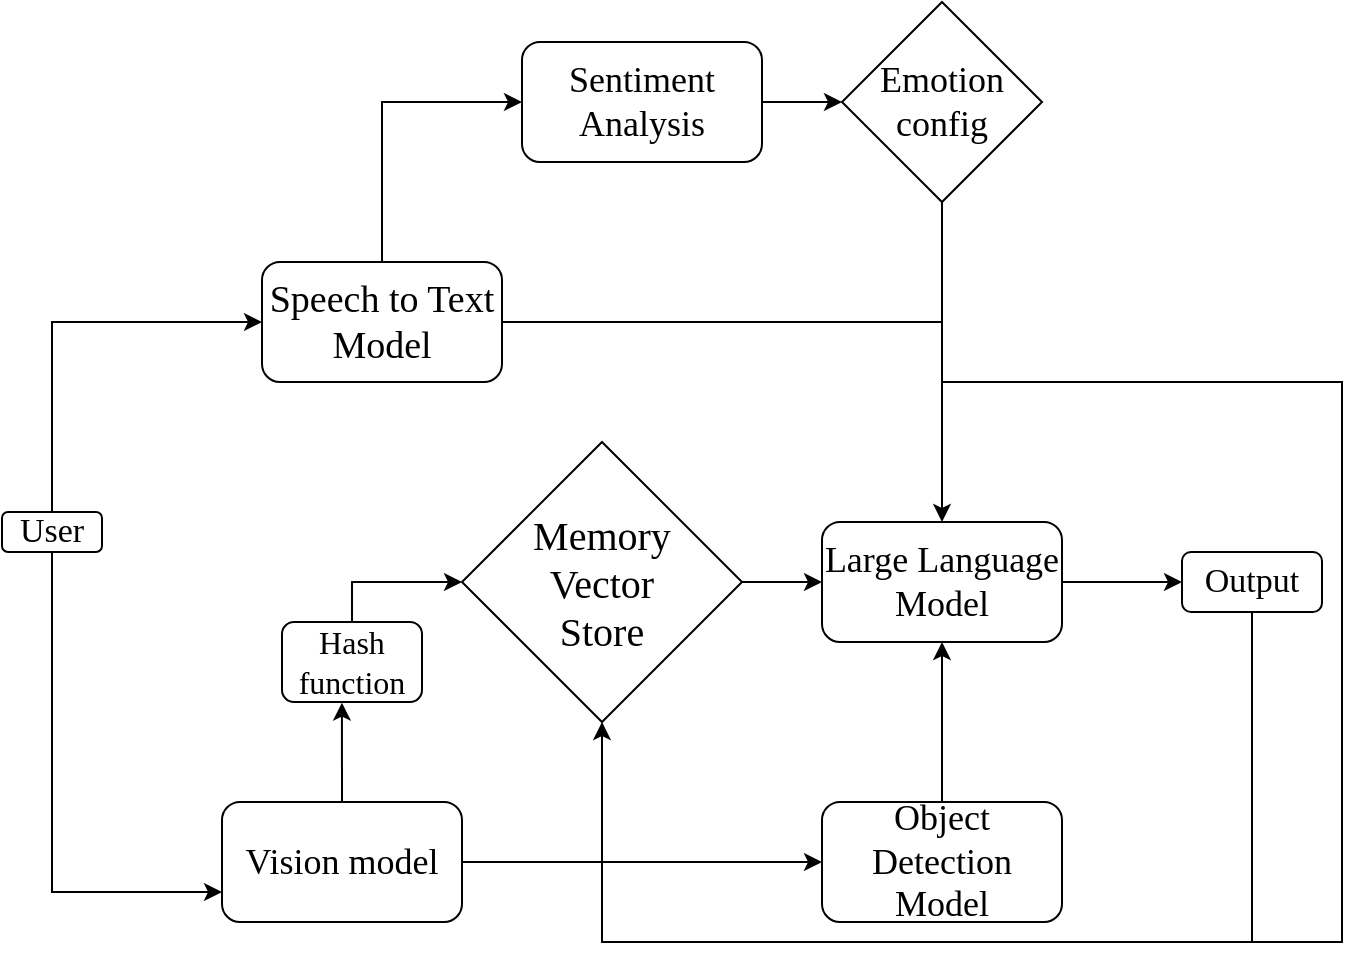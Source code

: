 <mxfile version="25.0.3">
  <diagram name="Page-1" id="UacGbrpcJHsGW4lxGQTE">
    <mxGraphModel dx="1195" dy="650" grid="1" gridSize="10" guides="1" tooltips="1" connect="1" arrows="1" fold="1" page="1" pageScale="1" pageWidth="850" pageHeight="1100" math="0" shadow="0">
      <root>
        <mxCell id="0" />
        <mxCell id="1" parent="0" />
        <mxCell id="1Y44kEw8fV0p1HAC0Q82-3" style="edgeStyle=orthogonalEdgeStyle;rounded=0;orthogonalLoop=1;jettySize=auto;html=1;exitX=0.5;exitY=0;exitDx=0;exitDy=0;entryX=0;entryY=0.5;entryDx=0;entryDy=0;" edge="1" parent="1" source="1Y44kEw8fV0p1HAC0Q82-1" target="1Y44kEw8fV0p1HAC0Q82-2">
          <mxGeometry relative="1" as="geometry" />
        </mxCell>
        <mxCell id="1Y44kEw8fV0p1HAC0Q82-16" style="edgeStyle=orthogonalEdgeStyle;rounded=0;orthogonalLoop=1;jettySize=auto;html=1;exitX=0.5;exitY=1;exitDx=0;exitDy=0;entryX=0;entryY=0.75;entryDx=0;entryDy=0;" edge="1" parent="1" source="1Y44kEw8fV0p1HAC0Q82-1" target="1Y44kEw8fV0p1HAC0Q82-15">
          <mxGeometry relative="1" as="geometry" />
        </mxCell>
        <mxCell id="1Y44kEw8fV0p1HAC0Q82-1" value="&lt;font style=&quot;font-size: 17px;&quot; face=&quot;Times New Roman&quot;&gt;User&lt;/font&gt;" style="rounded=1;whiteSpace=wrap;html=1;" vertex="1" parent="1">
          <mxGeometry x="90" y="345" width="50" height="20" as="geometry" />
        </mxCell>
        <mxCell id="1Y44kEw8fV0p1HAC0Q82-6" style="edgeStyle=orthogonalEdgeStyle;rounded=0;orthogonalLoop=1;jettySize=auto;html=1;exitX=0.5;exitY=0;exitDx=0;exitDy=0;entryX=0;entryY=0.5;entryDx=0;entryDy=0;" edge="1" parent="1" source="1Y44kEw8fV0p1HAC0Q82-2" target="1Y44kEw8fV0p1HAC0Q82-4">
          <mxGeometry relative="1" as="geometry" />
        </mxCell>
        <mxCell id="1Y44kEw8fV0p1HAC0Q82-12" style="edgeStyle=orthogonalEdgeStyle;rounded=0;orthogonalLoop=1;jettySize=auto;html=1;exitX=1;exitY=0.5;exitDx=0;exitDy=0;endArrow=none;endFill=0;" edge="1" parent="1" source="1Y44kEw8fV0p1HAC0Q82-2">
          <mxGeometry relative="1" as="geometry">
            <mxPoint x="560" y="250" as="targetPoint" />
          </mxGeometry>
        </mxCell>
        <mxCell id="1Y44kEw8fV0p1HAC0Q82-2" value="&lt;font style=&quot;font-size: 19px;&quot; face=&quot;Times New Roman&quot;&gt;Speech to Text Model&lt;br&gt;&lt;/font&gt;" style="rounded=1;whiteSpace=wrap;html=1;" vertex="1" parent="1">
          <mxGeometry x="220" y="220" width="120" height="60" as="geometry" />
        </mxCell>
        <mxCell id="1Y44kEw8fV0p1HAC0Q82-8" style="edgeStyle=orthogonalEdgeStyle;rounded=0;orthogonalLoop=1;jettySize=auto;html=1;exitX=1;exitY=0.5;exitDx=0;exitDy=0;" edge="1" parent="1" source="1Y44kEw8fV0p1HAC0Q82-4">
          <mxGeometry relative="1" as="geometry">
            <mxPoint x="510" y="140" as="targetPoint" />
          </mxGeometry>
        </mxCell>
        <mxCell id="1Y44kEw8fV0p1HAC0Q82-4" value="&lt;font style=&quot;font-size: 18px;&quot; face=&quot;Times New Roman&quot;&gt;Sentiment Analysis&lt;br&gt;&lt;/font&gt;" style="rounded=1;whiteSpace=wrap;html=1;" vertex="1" parent="1">
          <mxGeometry x="350" y="110" width="120" height="60" as="geometry" />
        </mxCell>
        <mxCell id="1Y44kEw8fV0p1HAC0Q82-13" style="edgeStyle=orthogonalEdgeStyle;rounded=0;orthogonalLoop=1;jettySize=auto;html=1;exitX=0.5;exitY=1;exitDx=0;exitDy=0;entryX=0.5;entryY=0;entryDx=0;entryDy=0;" edge="1" parent="1" source="1Y44kEw8fV0p1HAC0Q82-9" target="1Y44kEw8fV0p1HAC0Q82-10">
          <mxGeometry relative="1" as="geometry" />
        </mxCell>
        <mxCell id="1Y44kEw8fV0p1HAC0Q82-9" value="&lt;font style=&quot;font-size: 18px;&quot; face=&quot;Times New Roman&quot;&gt;Emotion config&lt;/font&gt;" style="rhombus;whiteSpace=wrap;html=1;" vertex="1" parent="1">
          <mxGeometry x="510" y="90" width="100" height="100" as="geometry" />
        </mxCell>
        <mxCell id="1Y44kEw8fV0p1HAC0Q82-26" style="edgeStyle=orthogonalEdgeStyle;rounded=0;orthogonalLoop=1;jettySize=auto;html=1;exitX=1;exitY=0.5;exitDx=0;exitDy=0;" edge="1" parent="1" source="1Y44kEw8fV0p1HAC0Q82-10" target="1Y44kEw8fV0p1HAC0Q82-14">
          <mxGeometry relative="1" as="geometry" />
        </mxCell>
        <mxCell id="1Y44kEw8fV0p1HAC0Q82-10" value="&lt;font style=&quot;font-size: 18px;&quot; face=&quot;Times New Roman&quot;&gt;Large Language Model&lt;br&gt;&lt;/font&gt;" style="rounded=1;whiteSpace=wrap;html=1;" vertex="1" parent="1">
          <mxGeometry x="500" y="350" width="120" height="60" as="geometry" />
        </mxCell>
        <mxCell id="1Y44kEw8fV0p1HAC0Q82-36" style="edgeStyle=orthogonalEdgeStyle;rounded=0;orthogonalLoop=1;jettySize=auto;html=1;exitX=0.5;exitY=1;exitDx=0;exitDy=0;entryX=0.5;entryY=1;entryDx=0;entryDy=0;" edge="1" parent="1" source="1Y44kEw8fV0p1HAC0Q82-14" target="1Y44kEw8fV0p1HAC0Q82-19">
          <mxGeometry relative="1" as="geometry">
            <Array as="points">
              <mxPoint x="715" y="560" />
              <mxPoint x="390" y="560" />
            </Array>
          </mxGeometry>
        </mxCell>
        <mxCell id="1Y44kEw8fV0p1HAC0Q82-14" value="&lt;font style=&quot;font-size: 17px;&quot; face=&quot;Times New Roman&quot;&gt;Output&lt;/font&gt;" style="rounded=1;whiteSpace=wrap;html=1;" vertex="1" parent="1">
          <mxGeometry x="680" y="365" width="70" height="30" as="geometry" />
        </mxCell>
        <mxCell id="1Y44kEw8fV0p1HAC0Q82-31" style="edgeStyle=orthogonalEdgeStyle;rounded=0;orthogonalLoop=1;jettySize=auto;html=1;exitX=1;exitY=0.5;exitDx=0;exitDy=0;" edge="1" parent="1" source="1Y44kEw8fV0p1HAC0Q82-15" target="1Y44kEw8fV0p1HAC0Q82-23">
          <mxGeometry relative="1" as="geometry" />
        </mxCell>
        <mxCell id="1Y44kEw8fV0p1HAC0Q82-15" value="&lt;font style=&quot;font-size: 18px;&quot; face=&quot;Times New Roman&quot;&gt;Vision model&lt;/font&gt;" style="rounded=1;whiteSpace=wrap;html=1;" vertex="1" parent="1">
          <mxGeometry x="200" y="490" width="120" height="60" as="geometry" />
        </mxCell>
        <mxCell id="1Y44kEw8fV0p1HAC0Q82-35" style="edgeStyle=orthogonalEdgeStyle;rounded=0;orthogonalLoop=1;jettySize=auto;html=1;exitX=1;exitY=0.5;exitDx=0;exitDy=0;entryX=0;entryY=0.5;entryDx=0;entryDy=0;" edge="1" parent="1" source="1Y44kEw8fV0p1HAC0Q82-19" target="1Y44kEw8fV0p1HAC0Q82-10">
          <mxGeometry relative="1" as="geometry" />
        </mxCell>
        <mxCell id="1Y44kEw8fV0p1HAC0Q82-19" value="&lt;div&gt;&lt;font face=&quot;Times New Roman&quot;&gt;Memory&lt;/font&gt;&lt;/div&gt;&lt;div&gt;&lt;font face=&quot;Times New Roman&quot;&gt;&amp;nbsp;Vector&amp;nbsp;&lt;/font&gt;&lt;/div&gt;&lt;div&gt;&lt;font face=&quot;Times New Roman&quot;&gt;Store&lt;/font&gt;&lt;/div&gt;" style="rhombus;whiteSpace=wrap;html=1;fontSize=20;" vertex="1" parent="1">
          <mxGeometry x="320" y="310" width="140" height="140" as="geometry" />
        </mxCell>
        <mxCell id="1Y44kEw8fV0p1HAC0Q82-17" value="&lt;font style=&quot;font-size: 16px;&quot; face=&quot;Times New Roman&quot;&gt;Hash function&lt;/font&gt;" style="rounded=1;whiteSpace=wrap;html=1;" vertex="1" parent="1">
          <mxGeometry x="230" y="400" width="70" height="40" as="geometry" />
        </mxCell>
        <mxCell id="1Y44kEw8fV0p1HAC0Q82-21" style="edgeStyle=orthogonalEdgeStyle;rounded=0;orthogonalLoop=1;jettySize=auto;html=1;exitX=0.5;exitY=0;exitDx=0;exitDy=0;entryX=0;entryY=0.5;entryDx=0;entryDy=0;" edge="1" parent="1" source="1Y44kEw8fV0p1HAC0Q82-17" target="1Y44kEw8fV0p1HAC0Q82-19">
          <mxGeometry relative="1" as="geometry" />
        </mxCell>
        <mxCell id="1Y44kEw8fV0p1HAC0Q82-25" style="edgeStyle=orthogonalEdgeStyle;rounded=0;orthogonalLoop=1;jettySize=auto;html=1;exitX=0.5;exitY=0;exitDx=0;exitDy=0;entryX=0.5;entryY=1;entryDx=0;entryDy=0;" edge="1" parent="1" source="1Y44kEw8fV0p1HAC0Q82-23" target="1Y44kEw8fV0p1HAC0Q82-10">
          <mxGeometry relative="1" as="geometry" />
        </mxCell>
        <mxCell id="1Y44kEw8fV0p1HAC0Q82-23" value="&lt;font face=&quot;Times New Roman&quot;&gt;Object Detection Model&lt;br&gt;&lt;/font&gt;" style="rounded=1;whiteSpace=wrap;html=1;fontSize=18;" vertex="1" parent="1">
          <mxGeometry x="500" y="490" width="120" height="60" as="geometry" />
        </mxCell>
        <mxCell id="1Y44kEw8fV0p1HAC0Q82-29" value="" style="endArrow=none;html=1;rounded=0;" edge="1" parent="1">
          <mxGeometry width="50" height="50" relative="1" as="geometry">
            <mxPoint x="710" y="560" as="sourcePoint" />
            <mxPoint x="560" y="280" as="targetPoint" />
            <Array as="points">
              <mxPoint x="760" y="560" />
              <mxPoint x="760" y="280" />
            </Array>
          </mxGeometry>
        </mxCell>
        <mxCell id="1Y44kEw8fV0p1HAC0Q82-34" style="edgeStyle=orthogonalEdgeStyle;rounded=0;orthogonalLoop=1;jettySize=auto;html=1;exitX=0.5;exitY=0;exitDx=0;exitDy=0;entryX=0.428;entryY=1.008;entryDx=0;entryDy=0;entryPerimeter=0;" edge="1" parent="1" source="1Y44kEw8fV0p1HAC0Q82-15" target="1Y44kEw8fV0p1HAC0Q82-17">
          <mxGeometry relative="1" as="geometry" />
        </mxCell>
      </root>
    </mxGraphModel>
  </diagram>
</mxfile>
